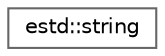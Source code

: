 digraph "Graphical Class Hierarchy"
{
 // LATEX_PDF_SIZE
  bgcolor="transparent";
  edge [fontname=Helvetica,fontsize=10,labelfontname=Helvetica,labelfontsize=10];
  node [fontname=Helvetica,fontsize=10,shape=box,height=0.2,width=0.4];
  rankdir="LR";
  Node0 [id="Node000000",label="estd::string",height=0.2,width=0.4,color="grey40", fillcolor="white", style="filled",URL="$d3/d55/classestd_1_1string.html",tooltip=" "];
}
